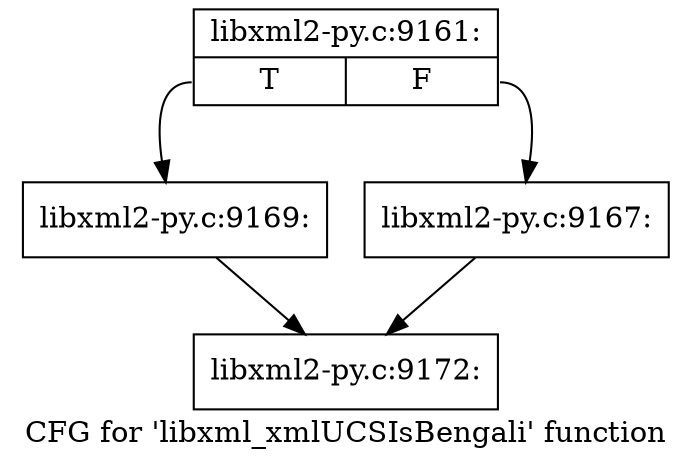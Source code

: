 digraph "CFG for 'libxml_xmlUCSIsBengali' function" {
	label="CFG for 'libxml_xmlUCSIsBengali' function";

	Node0x44ec770 [shape=record,label="{libxml2-py.c:9161:|{<s0>T|<s1>F}}"];
	Node0x44ec770:s0 -> Node0x44ed7a0;
	Node0x44ec770:s1 -> Node0x44ed750;
	Node0x44ed750 [shape=record,label="{libxml2-py.c:9167:}"];
	Node0x44ed750 -> Node0x44ec000;
	Node0x44ed7a0 [shape=record,label="{libxml2-py.c:9169:}"];
	Node0x44ed7a0 -> Node0x44ec000;
	Node0x44ec000 [shape=record,label="{libxml2-py.c:9172:}"];
}
